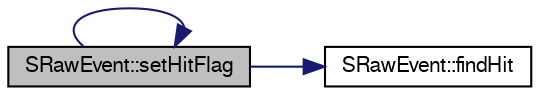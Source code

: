 digraph "SRawEvent::setHitFlag"
{
  bgcolor="transparent";
  edge [fontname="FreeSans",fontsize="10",labelfontname="FreeSans",labelfontsize="10"];
  node [fontname="FreeSans",fontsize="10",shape=record];
  rankdir="LR";
  Node1 [label="SRawEvent::setHitFlag",height=0.2,width=0.4,color="black", fillcolor="grey75", style="filled" fontcolor="black"];
  Node1 -> Node2 [color="midnightblue",fontsize="10",style="solid",fontname="FreeSans"];
  Node2 [label="SRawEvent::findHit",height=0.2,width=0.4,color="black",URL="$d5/d83/classSRawEvent.html#af082e0479172370aa4faa7c785936bcd",tooltip="Find a hit – binary search since hit list is sorted. "];
  Node1 -> Node1 [color="midnightblue",fontsize="10",style="solid",fontname="FreeSans"];
}

